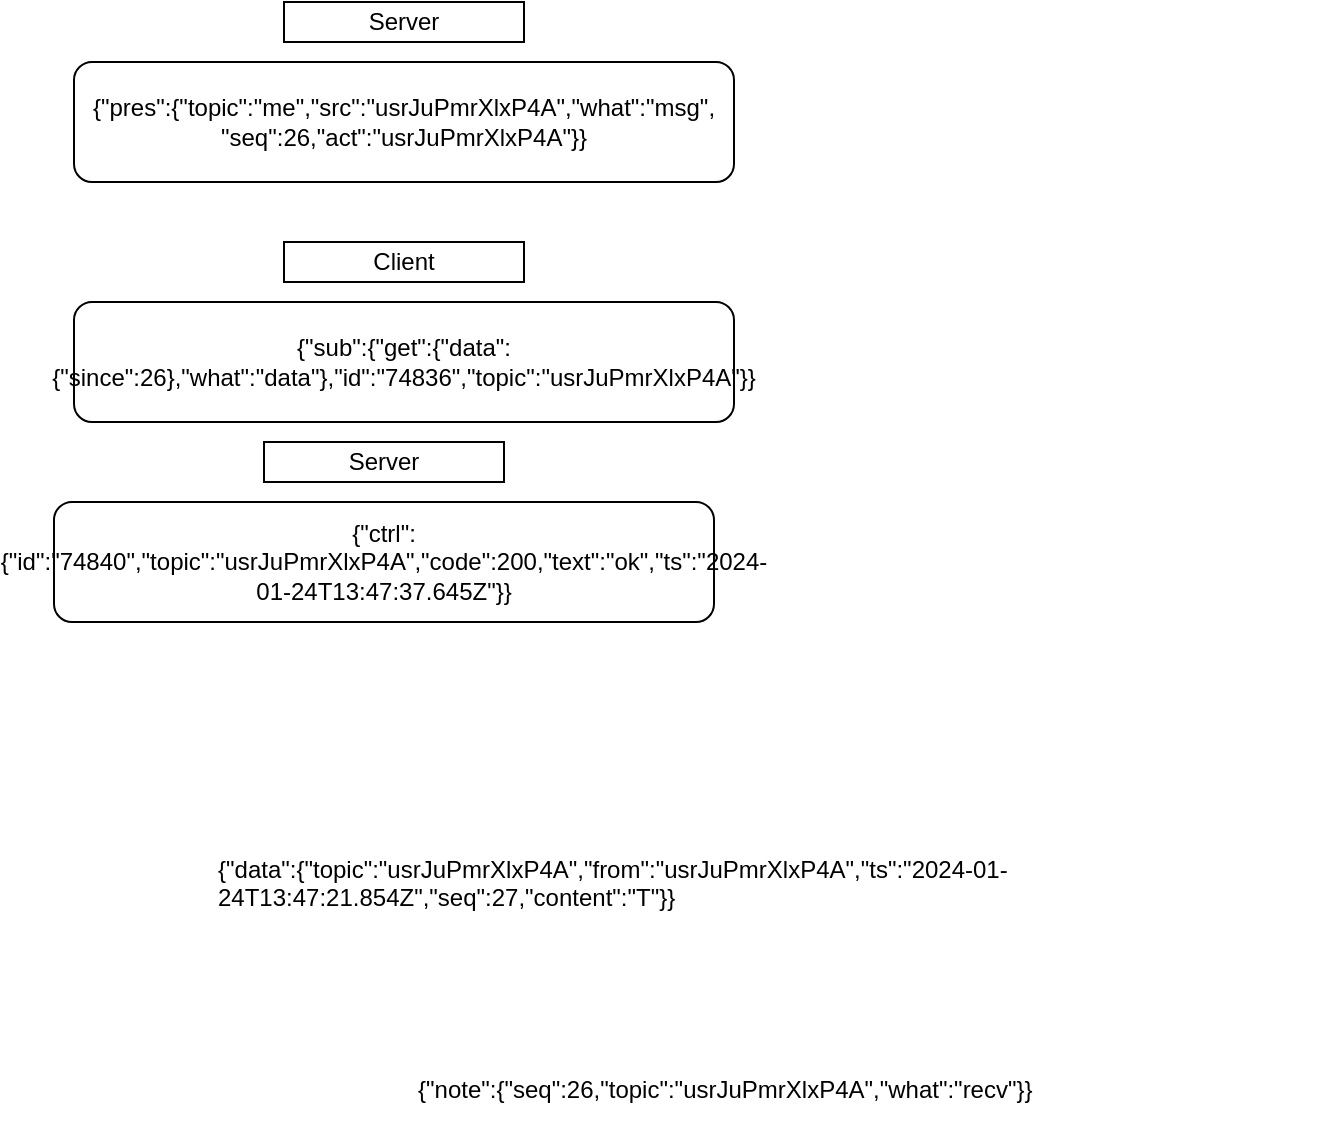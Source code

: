 <mxfile version="22.1.18" type="github">
  <diagram name="Страница — 1" id="WhHGeKgtzC6bcO2Yu_e3">
    <mxGraphModel dx="1624" dy="804" grid="1" gridSize="10" guides="1" tooltips="1" connect="1" arrows="1" fold="1" page="1" pageScale="1" pageWidth="827" pageHeight="1169" math="0" shadow="0">
      <root>
        <mxCell id="0" />
        <mxCell id="1" parent="0" />
        <mxCell id="mPz_wThAsJ8DtlpbSA_U-1" value="Server" style="whiteSpace=wrap;html=1;" vertex="1" parent="1">
          <mxGeometry x="165" y="70" width="120" height="20" as="geometry" />
        </mxCell>
        <mxCell id="mPz_wThAsJ8DtlpbSA_U-3" value="{&quot;pres&quot;:{&quot;topic&quot;:&quot;me&quot;,&quot;src&quot;:&quot;usrJuPmrXlxP4A&quot;,&quot;what&quot;:&quot;msg&quot;,&lt;br&gt;&quot;seq&quot;:26,&quot;act&quot;:&quot;usrJuPmrXlxP4A&quot;}}" style="rounded=1;whiteSpace=wrap;html=1;" vertex="1" parent="1">
          <mxGeometry x="60" y="100" width="330" height="60" as="geometry" />
        </mxCell>
        <mxCell id="mPz_wThAsJ8DtlpbSA_U-4" value="Client" style="whiteSpace=wrap;html=1;" vertex="1" parent="1">
          <mxGeometry x="165" y="190" width="120" height="20" as="geometry" />
        </mxCell>
        <mxCell id="mPz_wThAsJ8DtlpbSA_U-5" value="{&quot;sub&quot;:{&quot;get&quot;:{&quot;data&quot;:{&quot;since&quot;:26},&quot;what&quot;:&quot;data&quot;},&quot;id&quot;:&quot;74836&quot;,&quot;topic&quot;:&quot;usrJuPmrXlxP4A&quot;}}" style="rounded=1;whiteSpace=wrap;html=1;" vertex="1" parent="1">
          <mxGeometry x="60" y="220" width="330" height="60" as="geometry" />
        </mxCell>
        <mxCell id="mPz_wThAsJ8DtlpbSA_U-7" value="Server" style="whiteSpace=wrap;html=1;" vertex="1" parent="1">
          <mxGeometry x="155" y="290" width="120" height="20" as="geometry" />
        </mxCell>
        <mxCell id="mPz_wThAsJ8DtlpbSA_U-8" value="{&quot;ctrl&quot;:{&quot;id&quot;:&quot;74840&quot;,&quot;topic&quot;:&quot;usrJuPmrXlxP4A&quot;,&quot;code&quot;:200,&quot;text&quot;:&quot;ok&quot;,&quot;ts&quot;:&quot;2024-01-24T13:47:37.645Z&quot;}}" style="rounded=1;whiteSpace=wrap;html=1;" vertex="1" parent="1">
          <mxGeometry x="50" y="320" width="330" height="60" as="geometry" />
        </mxCell>
        <mxCell id="mPz_wThAsJ8DtlpbSA_U-9" value="{&quot;data&quot;:{&quot;topic&quot;:&quot;usrJuPmrXlxP4A&quot;,&quot;from&quot;:&quot;usrJuPmrXlxP4A&quot;,&quot;ts&quot;:&quot;2024-01-24T13:47:21.854Z&quot;,&quot;seq&quot;:27,&quot;content&quot;:&quot;T&quot;}}" style="text;whiteSpace=wrap;" vertex="1" parent="1">
          <mxGeometry x="130" y="490" width="560" height="50" as="geometry" />
        </mxCell>
        <mxCell id="mPz_wThAsJ8DtlpbSA_U-10" value="{&quot;note&quot;:{&quot;seq&quot;:26,&quot;topic&quot;:&quot;usrJuPmrXlxP4A&quot;,&quot;what&quot;:&quot;recv&quot;}}" style="text;whiteSpace=wrap;" vertex="1" parent="1">
          <mxGeometry x="230" y="600" width="340" height="40" as="geometry" />
        </mxCell>
      </root>
    </mxGraphModel>
  </diagram>
</mxfile>
